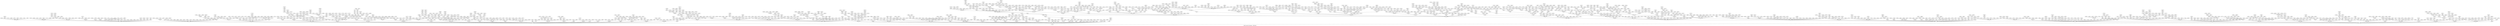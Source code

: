 digraph G {
ranksep=.2
nodesep=.1
splines=true
235->53
1145->235
2547->1145
3213->2547
6963->3213
8836->6963
9056->8836
5868->9056
9392->8836
34225->9392
86735->34225
358585->86735
827255->358585
362545->86735
745535->362545
986575->362545
393145->86735
414385->86735
433645->86735
733777->86735
860497->86735
95975->34225
287913->95975
549591->287913
656727->287913
433945->95975
153695->34225
583585->153695
732265->153695
768445->153695
156815->34225
209279->34225
875905->209279
239519->34225
268367->34225
376343->34225
444743->34225
724687->34225
764383->34225
767807->34225
9165->6963
22083->9165
59901->22083
64515->59901
98973->64515
136899->98973
214461->136899
457539->214461
719805->457539
800835->719805
643371->214461
237501->136899
249021->136899
747051->249021
375261->136899
397437->136899
973443->397437
153699->98973
195741->153699
587211->195741
279069->153699
532707->279069
924957->532707
553443->279069
392541->153699
608835->392541
654195->392541
932259->392541
89859->59901
99795->59901
133485->99795
212115->133485
325773->212115
614907->325773
721413->614907
925125->614907
860475->925125
977307->325773
279603->133485
526257->279603
571455->526257
527697->279603
615021->279603
660813->279603
805677->279603
324003->133485
400443->133485
667365->400443
880869->400443
190509->99795
300267->190509
228813->99795
344883->228813
624963->228813
277773->99795
689907->277773
698509->99795
117507->59901
157245->117507
451923->157245
707565->451923
764589->451923
862701->451923
866541->451923
902637->451923
284829->117507
352509->117507
573699->352509
613725->573699
934269->573699
822493->117507
167619->59901
228465->167619
685383->228465
473757->167619
862083->473757
874083->473757
778531->59901
66237->22083
101619->66237
142317->101619
167181->101619
380019->167181
501531->167181
684019->167181
367225->101619
656343->367225
711277->101619
103395->66237
310173->103395
896307->310173
930507->310173
723709->103395
419197->22083
683581->22083
947677->22083
24963->9165
71133->24963
118515->71133
152643->71133
457917->152643
203187->71133
609549->203187
205539->71133
509181->205539
206067->71133
318573->206067
940371->318573
955707->318573
213387->71133
294645->213387
562443->294645
883923->294645
998445->883923
640149->213387
924547->71133
473917->24963
27483->9165
50853->27483
69531->50853
70245->69531
210723->70245
488157->210723
818883->488157
943605->818883
489693->210723
575517->210723
606909->210723
632157->210723
873795->632157
491659->70245
83685->69531
115845->69531
172155->115845
810859->115845
100467->50853
703213->100467
152547->50853
327933->152547
486387->327933
570627->327933
721347->327933
817827->327933
660907->50853
965827->50853
53157->27483
118131->53157
354381->118131
590595->354381
773811->354381
372043->53157
56997->27483
170979->56997
436701->170979
398923->56997
988437->398923
740779->56997
74661->27483
124395->74661
166485->124395
343323->166485
555237->343323
728955->555237
768645->728955
757035->555237
463803->166485
782217->463803
132699->74661
379941->132699
762291->379941
922539->379941
163419->74661
522571->74661
76677->27483
141723->76677
425157->141723
708555->425157
230019->76677
381501->230019
481725->381501
728259->381501
837171->381501
895299->381501
78501->27483
235491->78501
425169->235491
771273->425169
930615->771273
885231->425169
82437->27483
137355->82437
228885->137355
686643->228885
64099->9165
117845->64099
353523->117845
495117->353523
630477->353523
734157->353523
858381->353523
435115->117845
463099->117845
969605->463099
555355->117845
999845->555355
566155->117845
589195->117845
355229->64099
448637->64099
725237->64099
118963->9165
544973->118963
794381->118963
283123->9165
649389->283123
337699->9165
644637->337699
555283->9165
663643->9165
879499->9165
9933->6963
20547->9933
41697->20547
72063->41697
127617->72063
212655->127617
592593->212655
637953->212655
325887->127617
527745->325887
977649->325887
481663->127617
893263->127617
158433->72063
238623->158433
371553->238623
619215->371553
628383->371553
817311->371553
287007->158433
538593->287007
548415->538593
892545->548415
784287->538593
988605->784287
861009->287007
336927->158433
348447->158433
384591->158433
420639->158433
802977->420639
961761->420639
432591->158433
465567->158433
475287->158433
792105->475287
208833->72063
348015->208833
433647->208833
854289->433647
478959->208833
761553->478959
506991->208833
691245->506991
888435->691245
570351->208833
576831->208833
587247->208833
887313->587247
606399->208833
608367->208833
829485->608367
614127->208833
614847->208833
53853->20547
89715->53853
146739->53853
192525->146739
292755->192525
491763->192525
876813->491763
280077->146739
149619->53853
154227->53853
155811->53853
372925->155811
161547->53853
484629->161547
57597->20547
95955->57597
671629->95955
172779->57597
238485->172779
306315->238485
875733->306315
383595->238485
944277->383595
579003->238485
698565->579003
645243->238485
928965->645243
702123->238485
715443->238485
206275->57597
640445->206275
61629->20547
266929->20547
758833->20547
21747->9933
38829->21747
74067->38829
110931->38829
166125->110931
174765->110931
524283->174765
570475->174765
184845->110931
225069->110931
421971->225069
844077->421971
443091->225069
661971->225069
662307->225069
234669->110931
269229->110931
401235->269229
668685->401235
765933->401235
332781->110931
554595->332781
776461->110931
271747->38829
152173->21747
233667->152173
397953->233667
637263->397953
700989->233667
290451->152173
526701->290451
871341->290451
633925->152173
412813->21747
26931->9933
65229->26931
121011->65229
134925->121011
257523->134925
510477->257523
558093->257523
753069->257523
772557->257523
959475->772557
391683->134925
404763->134925
674565->404763
638715->674565
890373->404763
670243->134925
944419->134925
351789->121011
363021->121011
692979->363021
731379->363021
124467->65229
187341->124467
562011->187341
871213->124467
171651->65229
80781->26931
233859->80781
651741->233859
242331->80781
370725->242331
447195->370725
617835->370725
587109->242331
995041->26931
27267->9933
37245->27267
67179->37245
40125->27267
91923->40125
153165->91923
208755->153165
285453->208755
358515->285453
355725->358515
622413->358515
359235->285453
600333->208755
827379->600333
394971->153165
595749->394971
604965->394971
398379->153165
643605->398379
933675->643605
250797->91923
520803->250797
752379->250797
266061->91923
762819->266061
268269->91923
521443->40125
49533->27267
82515->49533
577549->82515
108867->49533
326589->108867
126339->49533
134931->49533
155085->134931
465243->155085
775365->465243
991653->465243
233709->134931
244461->134931
449973->244461
733371->244461
386349->134931
944461->134931
148587->49533
347541->148587
524139->347541
604779->347541
861099->347541
190813->27267
954035->190813
354289->27267
29787->9933
49605->29787
142203->49605
197253->142203
422379->197253
433851->197253
801669->433851
347179->49605
51813->29787
83877->29787
174123->83877
283257->174123
425007->283257
834567->283257
477429->174123
687675->477429
883845->687675
937227->477429
505941->174123
563115->505941
678315->505941
511701->174123
251619->83877
742461->251619
587083->83877
306931->9933
602131->9933
719707->9933
15213->6963
40083->15213
66765->40083
867763->66765
102189->40083
157731->102189
435549->157731
678861->435549
284451->102189
853341->284451
715267->102189
109101->40083
235971->109101
440829->235971
707901->235971
327291->109101
464325->327291
115149->40083
285171->115149
761197->40083
42387->15213
62445->42387
124179->62445
869197->124179
68013->42387
296653->42387
550849->42387
197587->15213
355329->197587
865805->197587
288667->15213
737765->288667
18573->6963
44931->18573
134781->44931
392019->134781
982893->392019
404331->134781
583921->44931
50307->18573
955453->50307
52419->18573
91581->52419
75075->91581
191613->75075
285315->191613
475485->285315
907683->475485
444291->191613
740445->444291
508803->191613
767613->508803
847965->508803
543363->191613
855165->543363
274731->91581
771189->274731
641011->91581
352507->18573
574771->18573
18957->6963
38763->18957
101877->38763
169755->101877
204645->169755
278955->204645
479859->204645
613923->204645
282885->169755
362235->282885
349125->362235
453435->349125
730245->453435
736005->453435
411525->362235
528795->411525
611685->528795
692859->282885
835323->282885
848643->282885
490533->169755
509253->169755
305619->101877
713083->101877
105909->38763
161355->105909
572725->161355
270411->105909
472149->270411
811221->270411
111381->38763
185595->111381
194565->185595
289605->185595
807243->289605
946675->289605
326469->185595
444325->185595
502053->185595
779611->111381
503737->38763
700003->18957
813259->18957
20877->6963
62619->20877
396283->20877
90337->6963
333455->90337
570143->90337
674063->90337
909557->90337
543757->6963
948397->6963
9627->3213
21957->9627
36555->21957
109653->36555
222123->109653
241131->109653
723381->241131
475033->36555
642447->475033
285259->21957
813621->285259
842997->285259
416803->21957
24357->9627
31875->24357
36765->31875
110283->36765
183765->110283
350763->183765
584565->350763
608949->350763
789435->608949
809301->350763
995349->350763
551283->183765
229749->110283
355755->229749
478731->229749
770517->478731
557787->229749
558219->229749
644811->229749
242517->110283
300981->110283
902931->300981
307029->110283
321141->110283
779739->321141
869019->321141
322197->110283
536955->322197
874245->536955
894885->536955
966579->322197
322869->110283
53085->31875
371539->53085
47403->24357
73365->47403
88875->73365
622069->88875
220083->73365
274125->220083
822363->274125
484077->220083
644781->220083
648429->220083
782355->648429
953563->73365
85077->47403
117195->85077
133965->117195
307203->133965
675741->307203
839229->307203
299253->117195
846411->299253
881691->299253
351573->117195
570315->351573
122283->85077
366837->122283
731403->366837
900363->366837
162963->85077
192717->162963
318003->192717
667917->318003
918381->318003
358413->162963
597315->358413
182619->85077
418821->182619
651339->418821
917787->418821
134709->47403
155595->134709
185835->134709
207765->185835
302955->207765
559317->302955
735573->302955
333195->207765
404085->333195
957219->404085
555285->333195
901653->333195
984693->333195
390741->185835
481461->185835
557493->185835
907851->557493
616057->47403
462403->24357
26373->9627
28869->9627
123403->28869
616985->123403
944175->616985
893947->28869
67333->9627
75272->67333
150538->75272
200708->150538
295286->150538
590566->295286
532688->590566
787412->590566
947291->67333
124969->9627
594167->124969
754213->9627
98611->3213
590989->98611
649229->98611
136267->3213
681305->136267
320227->3213
462211->3213
496987->3213
582667->3213
633211->3213
716011->3213
7629->2547
11571->7629
19245->11571
24435->19245
68973->24435
130611->68973
199725->130611
332835->199725
554685->332835
599163->199725
957765->599163
998565->599163
130707->68973
914893->130707
176019->68973
193107->68973
197859->68973
278397->197859
835179->278397
473725->197859
904323->473725
317473->24435
843231->317473
134659->19245
250003->19245
728877->250003
595603->19245
710659->19245
22029->11571
26355->22029
50253->26355
83715->50253
91443->50253
242637->91443
639363->242637
676227->242637
727899->242637
267117->91443
430563->267117
661437->430563
514323->267117
788883->267117
803565->788883
110451->50253
71853->26355
157971->71853
215547->71853
306117->215547
543291->306117
782085->543291
671067->306117
914985->671067
184429->26355
973729->26355
62211->22029
186621->62211
547539->186621
681907->22029
813667->22029
23949->11571
40851->23949
122541->40851
204195->122541
499101->204195
338259->122541
356259->122541
956157->356259
857731->122541
454651->23949
741427->23949
884707->23949
30189->11571
211267->30189
573211->30189
219469->11571
495661->11571
770701->11571
839281->11571
907789->11571
53347->7629
280867->7629
506587->7629
596371->7629
17773->2547
73925->17773
195371->17773
319667->17773
341651->17773
387731->17773
408227->17773
762347->17773
107629->2547
570899->107629
717587->107629
753347->107629
803491->107629
180529->2547
847295->180529
194893->2547
265633->2547
375073->2547
388429->2547
467053->2547
628513->2547
687373->2547
799693->2547
874033->2547
914929->2547
954673->2547
964429->2547
3895->1145
14345->3895
32247->14345
35145->32247
65943->35145
77265->65943
105255->77265
315753->105255
436215->315753
580437->436215
526215->315753
862599->315753
164223->77265
256065->164223
308655->256065
410193->308655
761007->410193
450879->256065
522687->256065
576117->256065
726795->576117
844683->576117
231783->77265
592089->231783
633081->231783
675417->231783
695337->231783
195325->65943
950435->195325
976595->195325
857077->65943
79047->35145
107685->79047
232083->107685
436077->232083
611475->436077
819885->611475
932205->611475
696237->232083
168057->79047
237129->79047
605751->237129
553273->79047
105423->35145
221169->105423
277617->105423
624609->277617
761487->277617
287697->105423
297681->105423
447375->297681
496095->297681
456225->496095
557535->456225
538785->496095
802785->496095
568239->297681
47625->32247
107127->47625
321369->107127
749833->107127
137703->47625
299097->137703
672939->299097
413097->137703
55737->32247
125379->55737
170865->125379
267741->125379
364995->267741
435285->364995
957483->435285
837213->364995
803211->267741
877597->125379
167199->55737
400225->167199
688415->400225
419029->32247
43023->14345
86769->43023
119535->86769
119409->43023
129057->43023
257631->129057
772881->257631
290349->129057
623571->290349
297183->129057
903343->129057
817057->43023
52615->14345
263045->52615
342713->52615
54055->14345
255065->54055
270245->54055
810723->270245
918629->54055
148087->14345
599753->148087
619913->148087
888713->148087
953513->148087
243559->14345
715161->243559
329383->14345
523267->14345
586423->14345
19445->3895
58323->19445
116397->58323
758017->58323
66235->19445
648197->66235
860873->66235
73435->19445
140133->73435
431333->73435
518427->431333
954473->73435
88555->19445
619829->88555
213763->19445
630237->213763
330259->19445
446683->19445
795523->19445
50453->3895
554851->50453
578539->50453
65909->3895
314395->65909
804965->314395
411019->65909
573237->411019
574171->65909
624427->65909
866779->65909
119753->3895
598735->119753
157973->3895
377067->157973
165593->3895
496767->165593
876033->496767
802087->165593
803815->165593
827935->165593
180809->3895
233813->3895
271433->3895
814287->271433
278933->3895
368309->3895
383093->3895
478409->3895
844599->478409
622409->3895
714293->3895
728309->3895
818633->3895
914393->3895
934709->3895
954953->3895
981833->3895
45223->1145
128217->45223
288459->128217
497781->288459
511821->288459
769875->511821
306775->128217
781865->306775
807785->306775
384639->128217
190757->45223
572259->190757
919581->572259
201665->45223
604983->201665
799135->201665
948895->201665
221977->45223
250201->45223
289177->45223
581735->289177
443993->45223
977281->45223
51559->1145
190145->51559
427797->190145
530475->427797
266777->51559
483175->266777
286121->51559
643743->286121
329497->51559
360857->51559
438413->51559
910467->438413
714017->51559
734521->51559
819641->51559
979241->51559
57823->1145
369761->57823
748521->369761
988695->748521
952735->369761
751517->57823
88063->1145
592097->88063
708929->88063
116503->1145
132703->1145
637865->132703
652897->132703
663485->132703
893057->132703
163159->1145
439145->163159
802921->163159
906409->163159
167983->1145
302225->167983
679977->302225
906663->302225
182023->1145
458885->182023
483321->182023
534297->182023
186559->1145
502145->186559
907145->186559
212263->1145
227959->1145
231703->1145
442281->231703
622167->442281
997545->622167
995103->442281
683337->231703
811625->231703
242503->1145
682041->242503
683705->242503
262159->1145
276559->1145
291463->1145
846201->291463
297943->1145
310543->1145
918129->310543
314863->1145
601041->314863
819495->601041
923391->601041
956945->314863
316159->1145
320623->1145
851601->320623
862575->851601
322423->1145
326959->1145
880145->326959
1589->235
7915->1589
55349->7915
276715->55349
528213->276715
660725->276715
608707->55349
940627->55349
102713->7915
244373->7915
291449->7915
655731->291449
864801->655731
322793->7915
369749->7915
479033->7915
572393->7915
758249->7915
26707->1589
133505->26707
389215->133505
667495->133505
186893->26707
560667->186893
347009->26707
507053->26707
510893->26707
613709->26707
986753->26707
45211->1589
228389->45211
545755->228389
575995->228389
587561->45211
858629->45211
988349->45211
133411->1589
785309->133411
933821->133411
150187->1589
331925->150187
995763->331925
158467->1589
768605->158467
198787->1589
214411->1589
239925->214411
329301->214411
529947->329301
814149->529947
987891->329301
409269->214411
516825->409269
605787->409269
819531->409269
252211->1589
684365->252211
970925->252211
308947->1589
678897->308947
354811->1589
367267->1589
789057->367267
397147->1589
708453->397147
441211->1589
944901->441211
475987->1589
531211->1589
891189->531211
538627->1589
574267->1589
579811->1589
599107->1589
607027->1589
608827->1589
612211->1589
616747->1589
621787->1589
629347->1589
2453->235
12235->2453
70133->12235
383467->70133
462091->70133
623227->70133
678667->70133
771331->70133
85589->12235
941347->85589
106997->12235
320979->106997
461805->320979
709443->461805
907917->320979
280853->12235
583227->280853
378293->12235
451289->12235
863573->12235
887753->12235
15691->2453
42069->15691
51675->42069
119211->42069
221589->119211
294427->42069
70445->15691
352195->70445
95669->15691
249067->95669
500885->249067
454699->95669
109781->15691
115349->15691
372955->115349
576715->115349
172469->15691
557755->172469
714571->172469
789595->172469
297749->15691
347189->15691
360341->15691
454169->15691
641609->15691
672821->15691
735221->15691
953369->15691
26851->2453
48125->26851
144363->48125
275541->144363
761259->275541
301461->144363
502395->301461
598725->502395
591675->598725
771813->502395
837285->502395
890715->837285
815739->301461
881259->301461
350421->144363
583995->350421
409749->144363
423573->144363
599403->423573
175075->48125
334173->175075
520611->334173
479325->520611
380835->479325
702627->334173
875345->175075
240595->48125
562925->240595
913805->240595
996005->240595
252989->26851
680995->252989
845155->252989
295229->26851
372989->26851
456161->26851
777809->26851
992081->26851
70267->2453
195845->70267
743755->195845
98851->2453
664829->98851
127147->2453
889973->127147
141187->2453
705905->141187
870653->141187
988253->141187
169051->2453
578045->169051
237451->2453
677109->237451
264307->2453
406867->2453
528907->2453
665851->2453
740947->2453
792427->2453
802507->2453
899347->2453
945067->2453
980347->2453
4853->235
16315->4853
66845->16315
200523->66845
366261->200523
610395->366261
687819->366261
590901->200523
312595->66845
730483->66845
978163->66845
94213->16315
407771->94213
471035->94213
577787->94213
622811->94213
170053->16315
498171->170053
808197->498171
889029->498171
850235->170053
211913->16315
375293->16315
667193->16315
764549->16315
991433->16315
254347->4853
745653->254347
986585->254347
282787->4853
479851->4853
618451->4853
700747->4853
809467->4853
836467->4853
7289->235
19495->7289
78617->19495
254947->78617
316375->78617
337255->78617
907865->337255
351655->78617
97445->19495
292323->97445
876957->292323
214313->19495
642927->214313
331109->19495
447833->19495
603353->19495
719909->19495
914009->19495
36415->7289
170945->36415
649135->170945
50167->7289
89973->50167
151179->89973
435381->151179
675435->435381
836019->435381
870987->435381
877899->435381
947019->435381
444117->151179
258459->89973
363525->258459
158525->50167
740035->158525
792595->158525
351113->50167
494153->50167
651989->50167
724937->50167
952793->50167
72199->7289
297127->7289
632997->297127
426511->7289
725887->7289
979687->7289
7913->235
33415->7913
167045->33415
374395->167045
714693->374395
799915->167045
804955->167045
835195->167045
367433->33415
767993->33415
39535->7913
254737->39535
513773->39535
908753->39535
86911->7913
124929->86911
673409->86911
874049->86911
228607->7913
463327->7913
556711->7913
649807->7913
696247->7913
8213->235
24627->8213
33453->24627
82707->33453
137805->82707
171693->82707
377619->171693
543405->377619
578893->82707
73869->24627
77467->8213
197285->77467
794875->197285
896395->197285
986395->197285
577733->77467
705221->77467
335011->8213
722947->8213
819211->8213
9593->235
47935->9593
148625->47935
672895->148625
814589->47935
93223->9593
483161->93223
143623->9593
718085->143623
391591->9593
505567->9593
562447->9593
675991->9593
958591->9593
10553->235
242167->10553
556447->10553
931207->10553
11189->235
29995->11189
129493->29995
539425->129493
547883->129493
859691->129493
149945->29995
337347->149945
490567->149945
749695->149945
191317->29995
514955->191317
329813->29995
583637->29995
120139->11189
689717->120139
122947->11189
769853->122947
860573->122947
189907->11189
765125->189907
949505->189907
210571->11189
774389->210571
323611->11189
789307->11189
11573->235
169579->11573
265627->11573
847025->265627
610507->11573
953587->11573
12533->235
40315->12533
427397->40315
62635->12533
438389->62635
110011->12533
740069->110011
362587->12533
512131->12533
661387->12533
735907->12533
13289->235
29871->13289
89601->29871
144639->89601
314001->144639
378735->314001
469425->378735
614865->378735
486735->314001
706473->314001
941991->314001
181197->89601
395379->181197
543579->181197
201573->89601
465819->201573
894501->465819
592539->201573
268791->89601
411225->268791
547239->411225
908313->547239
447945->268791
486135->447945
661449->268791
209041->29871
905359->209041
567169->29871
384511->13289
622327->13289
780511->13289
938407->13289
13493->235
67435->13493
337145->67435
397001->67435
928375->397001
471989->67435
876473->67435
120571->13493
462725->120571
493829->120571
843941->120571
160747->13493
690605->160747
241531->13493
309787->13493
390427->13493
895557->390427
551491->13493
952891->13493
13589->235
47971->13589
176885->47971
852715->176885
186641->47971
377703->186641
827397->377703
389935->186641
335741->47971
911069->47971
149347->13589
746705->149347
451->53
1085->451
24403->1085
230789->24403
268301->24403
804891->268301
412781->24403
506309->24403
560717->24403
568301->24403
632237->24403
706817->24403
755501->24403
54643->1085
311597->54643
392909->54643
510341->54643
582413->54643
600941->54643
710177->54643
869837->54643
909581->54643
71923->1085
154017->71923
194175->154017
249345->194175
748023->249345
249183->154017
549537->249183
915855->549537
346509->154017
191165->71923
573483->191165
359585->71923
691301->71923
804869->71923
841997->71923
934817->71923
99283->1085
263469->99283
332717->99283
731731->332717
496385->99283
942701->99283
104539->1085
696101->104539
109723->1085
251589->109723
548585->109723
675941->109723
124843->1085
647381->124843
713141->124843
734741->124843
129739->1085
648665->129739
777461->129739
923117->129739
968981->129739
157603->1085
174739->1085
194539->1085
212539->1085
215923->1085
240403->1085
268483->1085
273883->1085
281443->1085
283963->1085
831333->283963
288139->1085
830901->288139
291163->1085
941765->291163
293323->1085
779061->293323
3101->451
33979->3101
373637->33979
379301->33979
577337->33979
933701->33979
52411->3101
592709->52411
995429->52411
179419->3101
267979->3101
302899->3101
388939->3101
405931->3101
506371->3101
555619->3101
571891->3101
683779->3101
730651->3101
746131->3101
792139->3101
867379->3101
955291->3101
984019->3101
4829->451
19795->4829
74765->19795
224283->74765
470373->224283
509541->224283
625029->224283
308995->74765
909245->308995
373795->74765
336209->19795
612653->19795
809873->19795
849293->19795
34771->4829
93485->34771
280443->93485
744837->280443
418435->93485
467395->93485
545587->93485
243341->34771
382349->34771
451841->34771
957567->451841
799181->34771
48739->4829
243665->48739
281475->243665
548217->243665
582175->243665
341117->48739
872515->341117
52987->4829
264905->52987
425477->52987
688649->52987
139171->4829
196267->4829
898805->196267
505147->4829
642667->4829
697171->4829
832171->4829
885667->4829
7361->451
14661->7361
43971->14661
307741->43971
835069->43971
102571->14661
194285->102571
329875->194285
711725->329875
428885->102571
459245->102571
495929->102571
504469->102571
643349->102571
689909->102571
717941->102571
453499->14661
977731->14661
24895->7361
94145->24895
357295->94145
427999->94145
124445->24895
472435->124445
422909->24895
80839->7361
261305->80839
587907->261305
783903->261305
366305->80839
824157->366305
404165->80839
565817->80839
81133->7361
398867->81133
955885->398867
516467->81133
536851->81133
125989->7361
811019->125989
191239->7361
396025->191239
397575->396025
328185->397575
212599->7361
454025->212599
387271->7361
776071->7361
818911->7361
946999->7361
8189->451
138907->8189
972293->138907
334027->8189
576307->8189
816787->8189
864667->8189
12209->451
27441->12209
39249->27441
53415->39249
160233->53415
240375->160233
308745->240375
345975->308745
600633->345975
990735->600633
583593->240375
918615->583593
721113->240375
437511->160233
198925->53415
768275->198925
828725->198925
373849->53415
694213->53415
59055->39249
177153->59055
295215->177153
389631->177153
804861->389631
951297->389631
965409->389631
507567->177153
274687->39249
745351->39249
55323->27441
65637->55323
196899->65637
451581->196899
749619->451581
944865->749619
572541->196899
573501->196899
579261->196899
789795->579261
670482->789795
529038->670482
579837->196899
459403->65637
876981->459403
126789->55323
196443->126789
432069->196443
565701->196443
589317->196443
247131->126789
887467->126789
158469->55323
247035->158469
377925->247035
741093->247035
159909->55323
61713->27441
135663->61713
298353->135663
895047->298353
346449->135663
370353->135663
817071->370353
398193->135663
82311->27441
41472->82311
16560->41472
6840->16560
2520->6840
1080->2520
35514->41472
27666->35514
18414->27666
18402->18414
14958->18402
16878->18402
246921->82311
457263->246921
826929->457263
927135->826929
910737->457263
949617->457263
356551->27441
849679->27441
61015->12209
241385->61015
543087->241385
684945->543087
880335->684945
427049->61015
960831->427049
793013->61015
134167->12209
458705->134167
474089->134167
670805->134167
145171->12209
968201->145171
571567->12209
716791->12209
12989->451
39715->12989
115805->39715
144425->39715
618919->144425
692215->144425
198545->39715
446697->198545
893943->446697
521455->198545
534415->198545
754015->198545
864895->198545
899455->198545
960655->198545
436733->39715
570653->39715
55555->12989
143165->55555
715795->143165
388829->55555
722033->55555
64915->12989
261125->64915
843713->64915
375811->12989
608227->12989
917107->12989
16769->451
76255->16769
348065->76255
783117->348065
354665->76255
797967->354665
381245->76255
496097->76255
741793->76255
838673->76255
883753->76255
83815->16769
102361->16769
253479->102361
527301->253479
629595->527301
567321->253479
678699->567321
492935->102361
164671->16769
21041->451
42363->21041
78597->42363
98475->78597
164085->98475
239115->164085
580533->239115
725835->580533
273435->164085
594789->273435
685035->594789
689269->98475
235779->78597
88677->42363
153747->88677
442797->153747
964323->442797
461229->153747
800811->461229
880467->461229
154683->88677
268389->154683
271755->268389
263925->271755
332037->154683
187443->88677
258765->187443
410835->258765
625965->410835
127077->42363
202395->127077
563973->202395
324507->127077
715173->324507
729573->324507
973509->324507
550537->42363
990639->550537
71695->21041
244985->71695
269297->71695
784433->71695
839033->71695
357391->21041
372913->21041
990543->372913
447679->21041
483391->21041
609319->21041
23729->451
143311->23729
684785->143311
263551->23729
314959->23729
971167->23729
25661->451
76971->25661
183925->76971
299915->183925
686987->183925
766225->183925
796523->183925
919595->183925
223989->76971
342363->223989
653541->342363
665595->653541
971493->342363
394251->223989
538741->76971
221299->25661
435931->25661
26909->451
43491->26909
130461->43491
143715->130461
431133->143715
748539->431133
854469->748539
823011->431133
895347->431133
391371->130461
557109->391371
921291->557109
107875->26909
412925->107875
643841->107875
755069->107875
134515->26909
332045->134515
650885->134515
941549->134515
457147->26909
779491->26909
30461->451
334939->30461
768261->334939
569299->30461
882499->30461
34241->451
69093->34241
151899->69093
532627->69093
110695->34241
420185->110695
448217->110695
518465->110695
209377->34241
611173->34241
881307->611173
786991->34241
992119->34241
998479->34241
35249->451
483151->35249
35741->451
393019->35741
826099->35741
38081->451
82075->38081
574469->82075
85683->38081
249549->85683
478971->249549
637491->249549
721731->249549
733251->249549
153439->38081
711137->153439
319759->38081
928497->319759
418759->38081
457483->38081
42881->451
86589->42881
136851->86589
212589->136851
394509->136851
185935->42881
753137->185935
723199->42881
728671->42881
43229->451
216115->43229
939571->43229
46001->451
103473->46001
417487->103473
281407->46001
505879->46001
823441->46001
47261->451
592819->47261
47921->451
143751->47921
814351->47921
858097->47921
48509->451
500851->48509
533467->48509
585667->48509
824347->48509
48689->451
226495->48689
576065->226495
609665->226495
297871->48689
843425->297871
535447->48689
49601->451
100197->49601
193563->100197
419049->193563
727551->419049
942831->419049
553029->193563
580677->193563
207747->100197
286845->207747
444093->207747
447453->207747
816147->447453
514653->207747
623229->207747
300579->100197
390621->300579
701323->100197
148791->49601
383119->49601
774079->49601
49949->451
220195->49949
836285->220195
249715->49949
786125->249715
549307->49949
690931->49949
925651->49949
50429->451
252115->50429
578253->252115
750425->252115
322819->50429
338371->50429
438451->50429
554587->50429
856987->50429
50621->451
329539->50621
709699->50621
667->53
3305->667
7407->3305
96109->7407
551411->96109
272653->7407
535309->7407
708973->7407
795373->7407
9903->3305
15057->9903
33849->15057
642751->33849
45159->15057
66585->45159
193623->66585
353577->193623
402057->193623
498375->402057
749625->498375
885879->402057
904599->402057
580857->193623
741975->580857
746025->741975
968745->741975
865423->66585
93081->45159
266199->93081
346665->266199
413655->346665
689385->413655
809775->689385
508137->266199
943383->508137
269799->93081
423705->269799
271959->93081
302505->271959
694761->271959
279231->93081
789729->279231
115161->45159
336279->115161
806071->115161
857641->45159
645559->15057
187777->9903
306001->9903
423937->9903
717517->9903
11815->3305
43265->11815
129783->43265
178495->43265
892445->178495
325663->43265
52865->11815
158583->52865
264295->52865
507727->52865
646477->52865
867583->52865
82433->11815
593791->82433
906631->82433
965887->82433
82649->11815
143811->82649
431421->143811
718995->431421
538279->82649
642031->82649
861271->82649
153413->11815
460227->153413
760893->460227
767035->153413
365273->11815
435749->11815
833753->11815
973673->11815
12535->3305
51185->12535
615667->51185
87689->12535
182455->87689
438415->87689
563479->87689
102377->12535
452023->102377
212789->12535
662155->212789
712555->212789
287753->12535
725935->287753
387593->12535
462389->12535
537113->12535
994791->537113
586889->12535
760853->12535
16495->3305
37713->16495
106287->37713
177105->106287
246975->177105
342465->246975
442497->246975
740913->246975
807025->246975
398457->177105
896499->398457
531303->177105
743953->106287
490087->37713
881829->490087
716167->37713
115409->16495
683791->115409
706531->115409
150553->16495
627175->150553
910425->627175
214253->16495
891667->214253
280109->16495
674573->16495
707393->16495
773009->16495
37687->3305
67509->37687
76635->67509
87165->76635
106821->76635
218373->76635
350715->218373
504645->350715
636069->350715
804453->350715
467907->218373
489243->218373
540987->218373
901605->540987
229893->76635
383115->229893
477387->229893
646539->229893
893685->646539
667707->229893
617925->667707
190347->67509
395253->190347
869451->395253
866249->37687
153079->3305
566489->153079
616625->153079
765365->153079
172303->3305
328881->172303
665739->328881
739953->328881
484401->172303
980667->484401
500817->172303
754865->172303
861485->172303
267343->3305
323503->3305
360583->3305
433879->3305
523879->3305
799783->3305
849463->3305
882223->3305
4613->667
35563->4613
306581->35563
919731->306581
339317->35563
675317->35563
132907->4613
582005->132907
655061->132907
992693->132907
402547->4613
587011->4613
664987->4613
844411->4613
8489->667
346327->8489
497311->8489
847087->8489
12293->667
36867->12293
56445->36867
94035->56445
257613->94035
370515->257613
566925->370515
897555->566925
944835->566925
429315->257613
715485->429315
144003->56445
296637->144003
494355->296637
644163->296637
823485->644163
431997->144003
933003->431997
979203->431997
152403->56445
253965->152403
264429->152403
293139->264429
365235->264429
556365->365235
895155->556365
577971->264429
389229->152403
155523->56445
395059->56445
733603->56445
102237->36867
286563->102237
306699->102237
715603->102237
700093->36867
105787->12293
135091->12293
649445->135091
725153->135091
282187->12293
355627->12293
502291->12293
648667->12293
14789->667
45475->14789
155285->45475
805483->155285
393437->45475
981475->393437
439933->45475
65995->14789
225485->65995
943795->225485
968779->225485
725813->65995
761293->65995
857753->65995
67507->14789
256505->67507
577107->256505
739845->577107
939213->577107
260813->67507
782427->260813
472493->67507
655853->67507
664301->67507
785317->67507
823213->67507
877409->67507
73915->14789
202565->73915
272765->73915
818283->272765
851875->272765
517349->73915
251107->14789
253339->14789
606725->253339
842465->253339
428011->14789
604627->14789
692827->14789
29093->667
208219->29093
508747->29093
842827->29093
32489->667
35813->667
107427->35813
146385->107427
269667->146385
578817->269667
808989->269667
439143->146385
394525->107427
753123->394525
315403->35813
930549->315403
326491->35813
873125->326491
878885->326491
332827->35813
393811->35813
658843->35813
40133->667
120387->40133
361149->120387
717123->361149
200635->40133
238579->40133
383227->40133
828907->40133
43289->667
216415->43289
520351->43289
735607->43289
46373->667
202315->46373
490805->202315
544565->202315
965165->202315
981965->202315
417307->46373
947227->46373
51353->667
154047->51353
335169->154047
561951->335169
567369->335169
639807->335169
665631->335169
804543->335169
952431->335169
985407->335169
462129->154047
636111->462129
936369->636111
256735->51353
343425->256735
437775->343425
437745->437775
984897->437745
575985->437775
702705->437775
772677->343425
958635->772677
942065->256735
369127->51353
564751->51353
55193->667
112359->55193
272697->112359
613539->272697
818079->272697
776407->55193
57989->667
155995->57989
593957->155995
714917->155995
379771->57989
794885->379771
572011->57989
637747->57989
697801->57989
60713->667
207415->60713
319447->60713
876297->319447
79913->667
399535->79913
878911->79913
933127->79913
81989->667
83333->667
87173->667
345115->87173
968165->345115
352891->87173
828091->87173
92933->667
464635->92933
669691->92933
98789->667
99653->667
493051->99653
100889->667
226971->100889
270045->226971
339795->270045
746433->339795
509643->270045
271495->100889
105113->667
525535->105113
106793->667
533935->106793
107753->667
538735->107753
108389->667
718459->108389
109289->667
110213->667
412075->110213
709291->110213
958987->110213
110489->667
110633->667
331887->110633
995649->331887
label="Family for seq=53, 2525 sequences < 1000000 listed"
}
